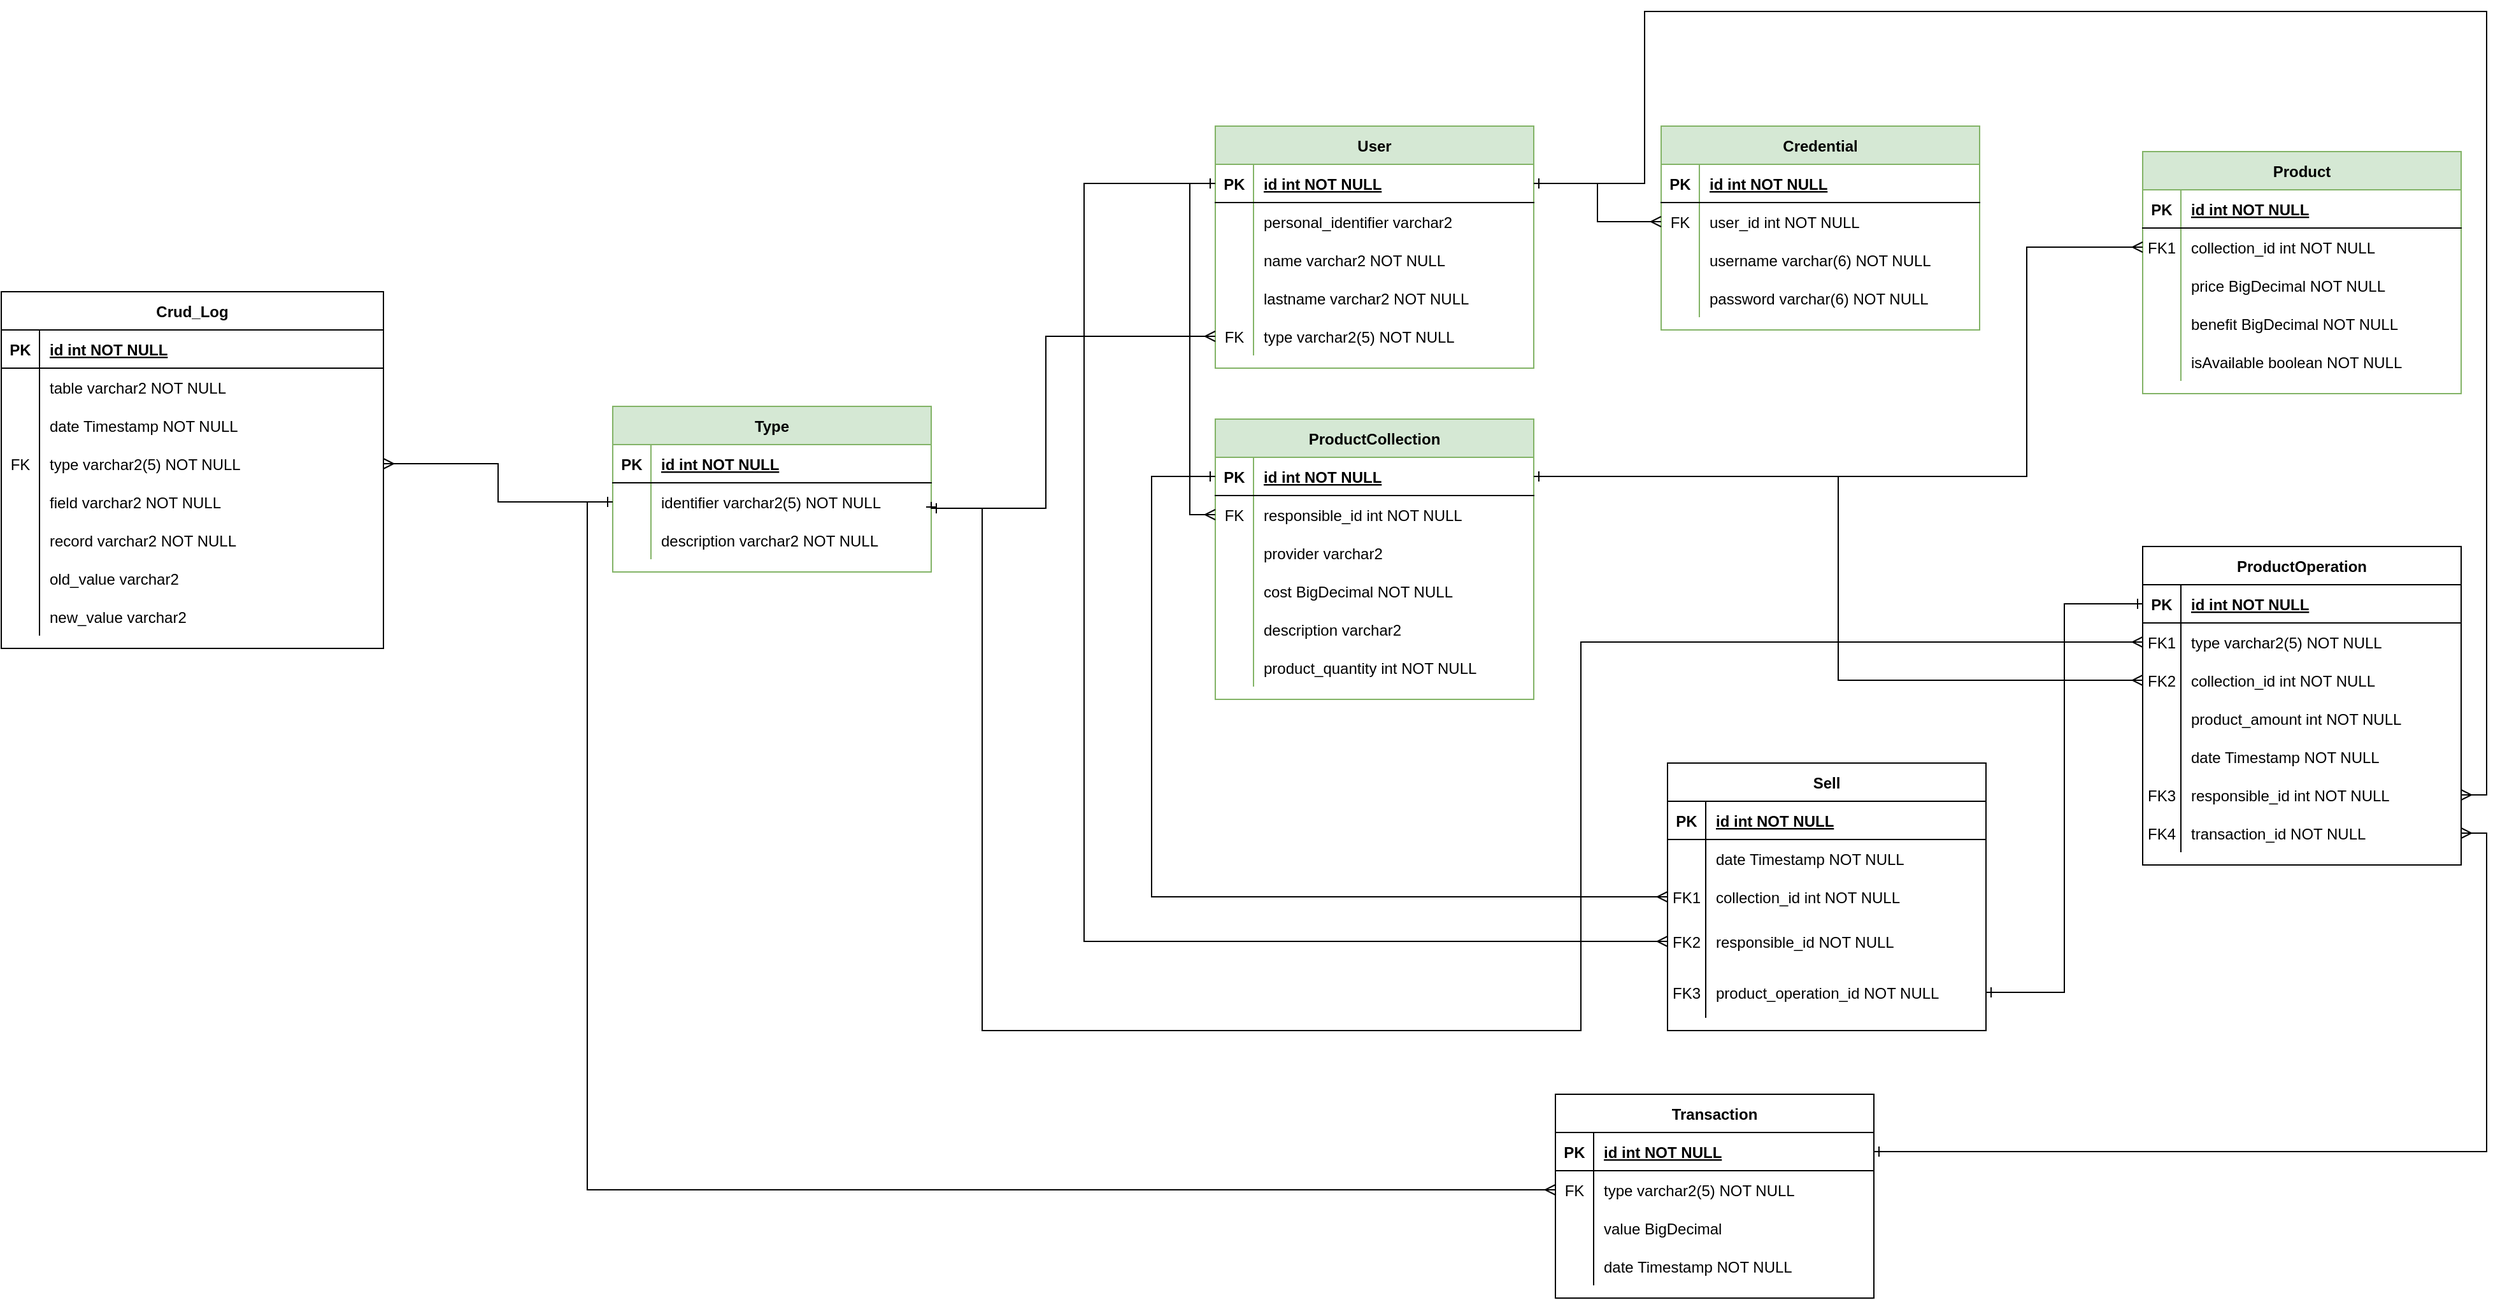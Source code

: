<mxfile version="21.1.2" type="device">
  <diagram id="R2lEEEUBdFMjLlhIrx00" name="Page-1">
    <mxGraphModel dx="3005" dy="2089" grid="1" gridSize="10" guides="1" tooltips="1" connect="1" arrows="1" fold="1" page="1" pageScale="1" pageWidth="850" pageHeight="1100" math="0" shadow="0" extFonts="Permanent Marker^https://fonts.googleapis.com/css?family=Permanent+Marker">
      <root>
        <mxCell id="0" />
        <mxCell id="1" parent="0" />
        <mxCell id="C-vyLk0tnHw3VtMMgP7b-2" value="Product" style="shape=table;startSize=30;container=1;collapsible=1;childLayout=tableLayout;fixedRows=1;rowLines=0;fontStyle=1;align=center;resizeLast=1;fillColor=#d5e8d4;strokeColor=#82b366;" parent="1" vertex="1">
          <mxGeometry x="51" y="90" width="250" height="190" as="geometry" />
        </mxCell>
        <mxCell id="C-vyLk0tnHw3VtMMgP7b-3" value="" style="shape=partialRectangle;collapsible=0;dropTarget=0;pointerEvents=0;fillColor=none;points=[[0,0.5],[1,0.5]];portConstraint=eastwest;top=0;left=0;right=0;bottom=1;" parent="C-vyLk0tnHw3VtMMgP7b-2" vertex="1">
          <mxGeometry y="30" width="250" height="30" as="geometry" />
        </mxCell>
        <mxCell id="C-vyLk0tnHw3VtMMgP7b-4" value="PK" style="shape=partialRectangle;overflow=hidden;connectable=0;fillColor=none;top=0;left=0;bottom=0;right=0;fontStyle=1;" parent="C-vyLk0tnHw3VtMMgP7b-3" vertex="1">
          <mxGeometry width="30" height="30" as="geometry">
            <mxRectangle width="30" height="30" as="alternateBounds" />
          </mxGeometry>
        </mxCell>
        <mxCell id="C-vyLk0tnHw3VtMMgP7b-5" value="id int NOT NULL " style="shape=partialRectangle;overflow=hidden;connectable=0;fillColor=none;top=0;left=0;bottom=0;right=0;align=left;spacingLeft=6;fontStyle=5;" parent="C-vyLk0tnHw3VtMMgP7b-3" vertex="1">
          <mxGeometry x="30" width="220" height="30" as="geometry">
            <mxRectangle width="220" height="30" as="alternateBounds" />
          </mxGeometry>
        </mxCell>
        <mxCell id="C-vyLk0tnHw3VtMMgP7b-9" value="" style="shape=partialRectangle;collapsible=0;dropTarget=0;pointerEvents=0;fillColor=none;points=[[0,0.5],[1,0.5]];portConstraint=eastwest;top=0;left=0;right=0;bottom=0;" parent="C-vyLk0tnHw3VtMMgP7b-2" vertex="1">
          <mxGeometry y="60" width="250" height="30" as="geometry" />
        </mxCell>
        <mxCell id="C-vyLk0tnHw3VtMMgP7b-10" value="FK1" style="shape=partialRectangle;overflow=hidden;connectable=0;fillColor=none;top=0;left=0;bottom=0;right=0;" parent="C-vyLk0tnHw3VtMMgP7b-9" vertex="1">
          <mxGeometry width="30" height="30" as="geometry">
            <mxRectangle width="30" height="30" as="alternateBounds" />
          </mxGeometry>
        </mxCell>
        <mxCell id="C-vyLk0tnHw3VtMMgP7b-11" value="collection_id int NOT NULL" style="shape=partialRectangle;overflow=hidden;connectable=0;fillColor=none;top=0;left=0;bottom=0;right=0;align=left;spacingLeft=6;" parent="C-vyLk0tnHw3VtMMgP7b-9" vertex="1">
          <mxGeometry x="30" width="220" height="30" as="geometry">
            <mxRectangle width="220" height="30" as="alternateBounds" />
          </mxGeometry>
        </mxCell>
        <mxCell id="koJfqMWgFQviuX4K55Ig-40" value="" style="shape=partialRectangle;collapsible=0;dropTarget=0;pointerEvents=0;fillColor=none;points=[[0,0.5],[1,0.5]];portConstraint=eastwest;top=0;left=0;right=0;bottom=0;" parent="C-vyLk0tnHw3VtMMgP7b-2" vertex="1">
          <mxGeometry y="90" width="250" height="30" as="geometry" />
        </mxCell>
        <mxCell id="koJfqMWgFQviuX4K55Ig-41" value="" style="shape=partialRectangle;overflow=hidden;connectable=0;fillColor=none;top=0;left=0;bottom=0;right=0;" parent="koJfqMWgFQviuX4K55Ig-40" vertex="1">
          <mxGeometry width="30" height="30" as="geometry">
            <mxRectangle width="30" height="30" as="alternateBounds" />
          </mxGeometry>
        </mxCell>
        <mxCell id="koJfqMWgFQviuX4K55Ig-42" value="price BigDecimal NOT NULL" style="shape=partialRectangle;overflow=hidden;connectable=0;fillColor=none;top=0;left=0;bottom=0;right=0;align=left;spacingLeft=6;" parent="koJfqMWgFQviuX4K55Ig-40" vertex="1">
          <mxGeometry x="30" width="220" height="30" as="geometry">
            <mxRectangle width="220" height="30" as="alternateBounds" />
          </mxGeometry>
        </mxCell>
        <mxCell id="koJfqMWgFQviuX4K55Ig-43" value="" style="shape=partialRectangle;collapsible=0;dropTarget=0;pointerEvents=0;fillColor=none;points=[[0,0.5],[1,0.5]];portConstraint=eastwest;top=0;left=0;right=0;bottom=0;" parent="C-vyLk0tnHw3VtMMgP7b-2" vertex="1">
          <mxGeometry y="120" width="250" height="30" as="geometry" />
        </mxCell>
        <mxCell id="koJfqMWgFQviuX4K55Ig-44" value="" style="shape=partialRectangle;overflow=hidden;connectable=0;fillColor=none;top=0;left=0;bottom=0;right=0;" parent="koJfqMWgFQviuX4K55Ig-43" vertex="1">
          <mxGeometry width="30" height="30" as="geometry">
            <mxRectangle width="30" height="30" as="alternateBounds" />
          </mxGeometry>
        </mxCell>
        <mxCell id="koJfqMWgFQviuX4K55Ig-45" value="benefit BigDecimal NOT NULL" style="shape=partialRectangle;overflow=hidden;connectable=0;fillColor=none;top=0;left=0;bottom=0;right=0;align=left;spacingLeft=6;" parent="koJfqMWgFQviuX4K55Ig-43" vertex="1">
          <mxGeometry x="30" width="220" height="30" as="geometry">
            <mxRectangle width="220" height="30" as="alternateBounds" />
          </mxGeometry>
        </mxCell>
        <mxCell id="koJfqMWgFQviuX4K55Ig-82" value="" style="shape=partialRectangle;collapsible=0;dropTarget=0;pointerEvents=0;fillColor=none;points=[[0,0.5],[1,0.5]];portConstraint=eastwest;top=0;left=0;right=0;bottom=0;" parent="C-vyLk0tnHw3VtMMgP7b-2" vertex="1">
          <mxGeometry y="150" width="250" height="30" as="geometry" />
        </mxCell>
        <mxCell id="koJfqMWgFQviuX4K55Ig-83" value="" style="shape=partialRectangle;overflow=hidden;connectable=0;fillColor=none;top=0;left=0;bottom=0;right=0;" parent="koJfqMWgFQviuX4K55Ig-82" vertex="1">
          <mxGeometry width="30" height="30" as="geometry">
            <mxRectangle width="30" height="30" as="alternateBounds" />
          </mxGeometry>
        </mxCell>
        <mxCell id="koJfqMWgFQviuX4K55Ig-84" value="isAvailable boolean NOT NULL" style="shape=partialRectangle;overflow=hidden;connectable=0;fillColor=none;top=0;left=0;bottom=0;right=0;align=left;spacingLeft=6;" parent="koJfqMWgFQviuX4K55Ig-82" vertex="1">
          <mxGeometry x="30" width="220" height="30" as="geometry">
            <mxRectangle width="220" height="30" as="alternateBounds" />
          </mxGeometry>
        </mxCell>
        <mxCell id="C-vyLk0tnHw3VtMMgP7b-13" value="Sell" style="shape=table;startSize=30;container=1;collapsible=1;childLayout=tableLayout;fixedRows=1;rowLines=0;fontStyle=1;align=center;resizeLast=1;" parent="1" vertex="1">
          <mxGeometry x="-322" y="570" width="250" height="210" as="geometry" />
        </mxCell>
        <mxCell id="C-vyLk0tnHw3VtMMgP7b-14" value="" style="shape=partialRectangle;collapsible=0;dropTarget=0;pointerEvents=0;fillColor=none;points=[[0,0.5],[1,0.5]];portConstraint=eastwest;top=0;left=0;right=0;bottom=1;" parent="C-vyLk0tnHw3VtMMgP7b-13" vertex="1">
          <mxGeometry y="30" width="250" height="30" as="geometry" />
        </mxCell>
        <mxCell id="C-vyLk0tnHw3VtMMgP7b-15" value="PK" style="shape=partialRectangle;overflow=hidden;connectable=0;fillColor=none;top=0;left=0;bottom=0;right=0;fontStyle=1;" parent="C-vyLk0tnHw3VtMMgP7b-14" vertex="1">
          <mxGeometry width="30" height="30" as="geometry">
            <mxRectangle width="30" height="30" as="alternateBounds" />
          </mxGeometry>
        </mxCell>
        <mxCell id="C-vyLk0tnHw3VtMMgP7b-16" value="id int NOT NULL" style="shape=partialRectangle;overflow=hidden;connectable=0;fillColor=none;top=0;left=0;bottom=0;right=0;align=left;spacingLeft=6;fontStyle=5;" parent="C-vyLk0tnHw3VtMMgP7b-14" vertex="1">
          <mxGeometry x="30" width="220" height="30" as="geometry">
            <mxRectangle width="220" height="30" as="alternateBounds" />
          </mxGeometry>
        </mxCell>
        <mxCell id="C-vyLk0tnHw3VtMMgP7b-17" value="" style="shape=partialRectangle;collapsible=0;dropTarget=0;pointerEvents=0;fillColor=none;points=[[0,0.5],[1,0.5]];portConstraint=eastwest;top=0;left=0;right=0;bottom=0;" parent="C-vyLk0tnHw3VtMMgP7b-13" vertex="1">
          <mxGeometry y="60" width="250" height="30" as="geometry" />
        </mxCell>
        <mxCell id="C-vyLk0tnHw3VtMMgP7b-18" value="" style="shape=partialRectangle;overflow=hidden;connectable=0;fillColor=none;top=0;left=0;bottom=0;right=0;" parent="C-vyLk0tnHw3VtMMgP7b-17" vertex="1">
          <mxGeometry width="30" height="30" as="geometry">
            <mxRectangle width="30" height="30" as="alternateBounds" />
          </mxGeometry>
        </mxCell>
        <mxCell id="C-vyLk0tnHw3VtMMgP7b-19" value="date Timestamp NOT NULL" style="shape=partialRectangle;overflow=hidden;connectable=0;fillColor=none;top=0;left=0;bottom=0;right=0;align=left;spacingLeft=6;" parent="C-vyLk0tnHw3VtMMgP7b-17" vertex="1">
          <mxGeometry x="30" width="220" height="30" as="geometry">
            <mxRectangle width="220" height="30" as="alternateBounds" />
          </mxGeometry>
        </mxCell>
        <mxCell id="C-vyLk0tnHw3VtMMgP7b-20" value="" style="shape=partialRectangle;collapsible=0;dropTarget=0;pointerEvents=0;fillColor=none;points=[[0,0.5],[1,0.5]];portConstraint=eastwest;top=0;left=0;right=0;bottom=0;" parent="C-vyLk0tnHw3VtMMgP7b-13" vertex="1">
          <mxGeometry y="90" width="250" height="30" as="geometry" />
        </mxCell>
        <mxCell id="C-vyLk0tnHw3VtMMgP7b-21" value="FK1" style="shape=partialRectangle;overflow=hidden;connectable=0;fillColor=none;top=0;left=0;bottom=0;right=0;" parent="C-vyLk0tnHw3VtMMgP7b-20" vertex="1">
          <mxGeometry width="30" height="30" as="geometry">
            <mxRectangle width="30" height="30" as="alternateBounds" />
          </mxGeometry>
        </mxCell>
        <mxCell id="C-vyLk0tnHw3VtMMgP7b-22" value="collection_id int NOT NULL" style="shape=partialRectangle;overflow=hidden;connectable=0;fillColor=none;top=0;left=0;bottom=0;right=0;align=left;spacingLeft=6;" parent="C-vyLk0tnHw3VtMMgP7b-20" vertex="1">
          <mxGeometry x="30" width="220" height="30" as="geometry">
            <mxRectangle width="220" height="30" as="alternateBounds" />
          </mxGeometry>
        </mxCell>
        <mxCell id="koJfqMWgFQviuX4K55Ig-76" value="" style="shape=partialRectangle;collapsible=0;dropTarget=0;pointerEvents=0;fillColor=none;points=[[0,0.5],[1,0.5]];portConstraint=eastwest;top=0;left=0;right=0;bottom=0;" parent="C-vyLk0tnHw3VtMMgP7b-13" vertex="1">
          <mxGeometry y="120" width="250" height="40" as="geometry" />
        </mxCell>
        <mxCell id="koJfqMWgFQviuX4K55Ig-77" value="FK2" style="shape=partialRectangle;overflow=hidden;connectable=0;fillColor=none;top=0;left=0;bottom=0;right=0;" parent="koJfqMWgFQviuX4K55Ig-76" vertex="1">
          <mxGeometry width="30" height="40" as="geometry">
            <mxRectangle width="30" height="40" as="alternateBounds" />
          </mxGeometry>
        </mxCell>
        <mxCell id="koJfqMWgFQviuX4K55Ig-78" value="responsible_id NOT NULL" style="shape=partialRectangle;overflow=hidden;connectable=0;fillColor=none;top=0;left=0;bottom=0;right=0;align=left;spacingLeft=6;" parent="koJfqMWgFQviuX4K55Ig-76" vertex="1">
          <mxGeometry x="30" width="220" height="40" as="geometry">
            <mxRectangle width="220" height="40" as="alternateBounds" />
          </mxGeometry>
        </mxCell>
        <mxCell id="PH1gzvT8XOmrhzvO3D_s-1" value="" style="shape=partialRectangle;collapsible=0;dropTarget=0;pointerEvents=0;fillColor=none;points=[[0,0.5],[1,0.5]];portConstraint=eastwest;top=0;left=0;right=0;bottom=0;" parent="C-vyLk0tnHw3VtMMgP7b-13" vertex="1">
          <mxGeometry y="160" width="250" height="40" as="geometry" />
        </mxCell>
        <mxCell id="PH1gzvT8XOmrhzvO3D_s-2" value="FK3" style="shape=partialRectangle;overflow=hidden;connectable=0;fillColor=none;top=0;left=0;bottom=0;right=0;" parent="PH1gzvT8XOmrhzvO3D_s-1" vertex="1">
          <mxGeometry width="30" height="40" as="geometry">
            <mxRectangle width="30" height="40" as="alternateBounds" />
          </mxGeometry>
        </mxCell>
        <mxCell id="PH1gzvT8XOmrhzvO3D_s-3" value="product_operation_id NOT NULL" style="shape=partialRectangle;overflow=hidden;connectable=0;fillColor=none;top=0;left=0;bottom=0;right=0;align=left;spacingLeft=6;" parent="PH1gzvT8XOmrhzvO3D_s-1" vertex="1">
          <mxGeometry x="30" width="220" height="40" as="geometry">
            <mxRectangle width="220" height="40" as="alternateBounds" />
          </mxGeometry>
        </mxCell>
        <mxCell id="C-vyLk0tnHw3VtMMgP7b-23" value="User" style="shape=table;startSize=30;container=1;collapsible=1;childLayout=tableLayout;fixedRows=1;rowLines=0;fontStyle=1;align=center;resizeLast=1;fillColor=#d5e8d4;strokeColor=#82b366;" parent="1" vertex="1">
          <mxGeometry x="-677" y="70" width="250" height="190" as="geometry" />
        </mxCell>
        <mxCell id="C-vyLk0tnHw3VtMMgP7b-24" value="" style="shape=partialRectangle;collapsible=0;dropTarget=0;pointerEvents=0;fillColor=none;points=[[0,0.5],[1,0.5]];portConstraint=eastwest;top=0;left=0;right=0;bottom=1;" parent="C-vyLk0tnHw3VtMMgP7b-23" vertex="1">
          <mxGeometry y="30" width="250" height="30" as="geometry" />
        </mxCell>
        <mxCell id="C-vyLk0tnHw3VtMMgP7b-25" value="PK" style="shape=partialRectangle;overflow=hidden;connectable=0;fillColor=none;top=0;left=0;bottom=0;right=0;fontStyle=1;" parent="C-vyLk0tnHw3VtMMgP7b-24" vertex="1">
          <mxGeometry width="30" height="30" as="geometry">
            <mxRectangle width="30" height="30" as="alternateBounds" />
          </mxGeometry>
        </mxCell>
        <mxCell id="C-vyLk0tnHw3VtMMgP7b-26" value="id int NOT NULL " style="shape=partialRectangle;overflow=hidden;connectable=0;fillColor=none;top=0;left=0;bottom=0;right=0;align=left;spacingLeft=6;fontStyle=5;" parent="C-vyLk0tnHw3VtMMgP7b-24" vertex="1">
          <mxGeometry x="30" width="220" height="30" as="geometry">
            <mxRectangle width="220" height="30" as="alternateBounds" />
          </mxGeometry>
        </mxCell>
        <mxCell id="C-vyLk0tnHw3VtMMgP7b-27" value="" style="shape=partialRectangle;collapsible=0;dropTarget=0;pointerEvents=0;fillColor=none;points=[[0,0.5],[1,0.5]];portConstraint=eastwest;top=0;left=0;right=0;bottom=0;" parent="C-vyLk0tnHw3VtMMgP7b-23" vertex="1">
          <mxGeometry y="60" width="250" height="30" as="geometry" />
        </mxCell>
        <mxCell id="C-vyLk0tnHw3VtMMgP7b-28" value="" style="shape=partialRectangle;overflow=hidden;connectable=0;fillColor=none;top=0;left=0;bottom=0;right=0;" parent="C-vyLk0tnHw3VtMMgP7b-27" vertex="1">
          <mxGeometry width="30" height="30" as="geometry">
            <mxRectangle width="30" height="30" as="alternateBounds" />
          </mxGeometry>
        </mxCell>
        <mxCell id="C-vyLk0tnHw3VtMMgP7b-29" value="personal_identifier varchar2" style="shape=partialRectangle;overflow=hidden;connectable=0;fillColor=none;top=0;left=0;bottom=0;right=0;align=left;spacingLeft=6;" parent="C-vyLk0tnHw3VtMMgP7b-27" vertex="1">
          <mxGeometry x="30" width="220" height="30" as="geometry">
            <mxRectangle width="220" height="30" as="alternateBounds" />
          </mxGeometry>
        </mxCell>
        <mxCell id="koJfqMWgFQviuX4K55Ig-14" value="" style="shape=partialRectangle;collapsible=0;dropTarget=0;pointerEvents=0;fillColor=none;points=[[0,0.5],[1,0.5]];portConstraint=eastwest;top=0;left=0;right=0;bottom=0;" parent="C-vyLk0tnHw3VtMMgP7b-23" vertex="1">
          <mxGeometry y="90" width="250" height="30" as="geometry" />
        </mxCell>
        <mxCell id="koJfqMWgFQviuX4K55Ig-15" value="" style="shape=partialRectangle;overflow=hidden;connectable=0;fillColor=none;top=0;left=0;bottom=0;right=0;" parent="koJfqMWgFQviuX4K55Ig-14" vertex="1">
          <mxGeometry width="30" height="30" as="geometry">
            <mxRectangle width="30" height="30" as="alternateBounds" />
          </mxGeometry>
        </mxCell>
        <mxCell id="koJfqMWgFQviuX4K55Ig-16" value="name varchar2 NOT NULL" style="shape=partialRectangle;overflow=hidden;connectable=0;fillColor=none;top=0;left=0;bottom=0;right=0;align=left;spacingLeft=6;" parent="koJfqMWgFQviuX4K55Ig-14" vertex="1">
          <mxGeometry x="30" width="220" height="30" as="geometry">
            <mxRectangle width="220" height="30" as="alternateBounds" />
          </mxGeometry>
        </mxCell>
        <mxCell id="koJfqMWgFQviuX4K55Ig-17" value="" style="shape=partialRectangle;collapsible=0;dropTarget=0;pointerEvents=0;fillColor=none;points=[[0,0.5],[1,0.5]];portConstraint=eastwest;top=0;left=0;right=0;bottom=0;" parent="C-vyLk0tnHw3VtMMgP7b-23" vertex="1">
          <mxGeometry y="120" width="250" height="30" as="geometry" />
        </mxCell>
        <mxCell id="koJfqMWgFQviuX4K55Ig-18" value="" style="shape=partialRectangle;overflow=hidden;connectable=0;fillColor=none;top=0;left=0;bottom=0;right=0;" parent="koJfqMWgFQviuX4K55Ig-17" vertex="1">
          <mxGeometry width="30" height="30" as="geometry">
            <mxRectangle width="30" height="30" as="alternateBounds" />
          </mxGeometry>
        </mxCell>
        <mxCell id="koJfqMWgFQviuX4K55Ig-19" value="lastname varchar2 NOT NULL" style="shape=partialRectangle;overflow=hidden;connectable=0;fillColor=none;top=0;left=0;bottom=0;right=0;align=left;spacingLeft=6;" parent="koJfqMWgFQviuX4K55Ig-17" vertex="1">
          <mxGeometry x="30" width="220" height="30" as="geometry">
            <mxRectangle width="220" height="30" as="alternateBounds" />
          </mxGeometry>
        </mxCell>
        <mxCell id="koJfqMWgFQviuX4K55Ig-105" value="" style="shape=partialRectangle;collapsible=0;dropTarget=0;pointerEvents=0;fillColor=none;points=[[0,0.5],[1,0.5]];portConstraint=eastwest;top=0;left=0;right=0;bottom=0;" parent="C-vyLk0tnHw3VtMMgP7b-23" vertex="1">
          <mxGeometry y="150" width="250" height="30" as="geometry" />
        </mxCell>
        <mxCell id="koJfqMWgFQviuX4K55Ig-106" value="FK" style="shape=partialRectangle;overflow=hidden;connectable=0;fillColor=none;top=0;left=0;bottom=0;right=0;" parent="koJfqMWgFQviuX4K55Ig-105" vertex="1">
          <mxGeometry width="30" height="30" as="geometry">
            <mxRectangle width="30" height="30" as="alternateBounds" />
          </mxGeometry>
        </mxCell>
        <mxCell id="koJfqMWgFQviuX4K55Ig-107" value="type varchar2(5) NOT NULL" style="shape=partialRectangle;overflow=hidden;connectable=0;fillColor=none;top=0;left=0;bottom=0;right=0;align=left;spacingLeft=6;" parent="koJfqMWgFQviuX4K55Ig-105" vertex="1">
          <mxGeometry x="30" width="220" height="30" as="geometry">
            <mxRectangle width="220" height="30" as="alternateBounds" />
          </mxGeometry>
        </mxCell>
        <mxCell id="koJfqMWgFQviuX4K55Ig-2" value="Transaction" style="shape=table;startSize=30;container=1;collapsible=1;childLayout=tableLayout;fixedRows=1;rowLines=0;fontStyle=1;align=center;resizeLast=1;" parent="1" vertex="1">
          <mxGeometry x="-410" y="830" width="250" height="160" as="geometry" />
        </mxCell>
        <mxCell id="koJfqMWgFQviuX4K55Ig-3" value="" style="shape=partialRectangle;collapsible=0;dropTarget=0;pointerEvents=0;fillColor=none;points=[[0,0.5],[1,0.5]];portConstraint=eastwest;top=0;left=0;right=0;bottom=1;" parent="koJfqMWgFQviuX4K55Ig-2" vertex="1">
          <mxGeometry y="30" width="250" height="30" as="geometry" />
        </mxCell>
        <mxCell id="koJfqMWgFQviuX4K55Ig-4" value="PK" style="shape=partialRectangle;overflow=hidden;connectable=0;fillColor=none;top=0;left=0;bottom=0;right=0;fontStyle=1;" parent="koJfqMWgFQviuX4K55Ig-3" vertex="1">
          <mxGeometry width="30" height="30" as="geometry">
            <mxRectangle width="30" height="30" as="alternateBounds" />
          </mxGeometry>
        </mxCell>
        <mxCell id="koJfqMWgFQviuX4K55Ig-5" value="id int NOT NULL" style="shape=partialRectangle;overflow=hidden;connectable=0;fillColor=none;top=0;left=0;bottom=0;right=0;align=left;spacingLeft=6;fontStyle=5;" parent="koJfqMWgFQviuX4K55Ig-3" vertex="1">
          <mxGeometry x="30" width="220" height="30" as="geometry">
            <mxRectangle width="220" height="30" as="alternateBounds" />
          </mxGeometry>
        </mxCell>
        <mxCell id="koJfqMWgFQviuX4K55Ig-6" value="" style="shape=partialRectangle;collapsible=0;dropTarget=0;pointerEvents=0;fillColor=none;points=[[0,0.5],[1,0.5]];portConstraint=eastwest;top=0;left=0;right=0;bottom=0;" parent="koJfqMWgFQviuX4K55Ig-2" vertex="1">
          <mxGeometry y="60" width="250" height="30" as="geometry" />
        </mxCell>
        <mxCell id="koJfqMWgFQviuX4K55Ig-7" value="FK" style="shape=partialRectangle;overflow=hidden;connectable=0;fillColor=none;top=0;left=0;bottom=0;right=0;" parent="koJfqMWgFQviuX4K55Ig-6" vertex="1">
          <mxGeometry width="30" height="30" as="geometry">
            <mxRectangle width="30" height="30" as="alternateBounds" />
          </mxGeometry>
        </mxCell>
        <mxCell id="koJfqMWgFQviuX4K55Ig-8" value="type varchar2(5) NOT NULL" style="shape=partialRectangle;overflow=hidden;connectable=0;fillColor=none;top=0;left=0;bottom=0;right=0;align=left;spacingLeft=6;" parent="koJfqMWgFQviuX4K55Ig-6" vertex="1">
          <mxGeometry x="30" width="220" height="30" as="geometry">
            <mxRectangle width="220" height="30" as="alternateBounds" />
          </mxGeometry>
        </mxCell>
        <mxCell id="koJfqMWgFQviuX4K55Ig-9" value="" style="shape=partialRectangle;collapsible=0;dropTarget=0;pointerEvents=0;fillColor=none;points=[[0,0.5],[1,0.5]];portConstraint=eastwest;top=0;left=0;right=0;bottom=0;" parent="koJfqMWgFQviuX4K55Ig-2" vertex="1">
          <mxGeometry y="90" width="250" height="30" as="geometry" />
        </mxCell>
        <mxCell id="koJfqMWgFQviuX4K55Ig-10" value="" style="shape=partialRectangle;overflow=hidden;connectable=0;fillColor=none;top=0;left=0;bottom=0;right=0;" parent="koJfqMWgFQviuX4K55Ig-9" vertex="1">
          <mxGeometry width="30" height="30" as="geometry">
            <mxRectangle width="30" height="30" as="alternateBounds" />
          </mxGeometry>
        </mxCell>
        <mxCell id="koJfqMWgFQviuX4K55Ig-11" value="value BigDecimal" style="shape=partialRectangle;overflow=hidden;connectable=0;fillColor=none;top=0;left=0;bottom=0;right=0;align=left;spacingLeft=6;" parent="koJfqMWgFQviuX4K55Ig-9" vertex="1">
          <mxGeometry x="30" width="220" height="30" as="geometry">
            <mxRectangle width="220" height="30" as="alternateBounds" />
          </mxGeometry>
        </mxCell>
        <mxCell id="hhtBSOTnBB8PruSQjChs-4" value="" style="shape=partialRectangle;collapsible=0;dropTarget=0;pointerEvents=0;fillColor=none;points=[[0,0.5],[1,0.5]];portConstraint=eastwest;top=0;left=0;right=0;bottom=0;" parent="koJfqMWgFQviuX4K55Ig-2" vertex="1">
          <mxGeometry y="120" width="250" height="30" as="geometry" />
        </mxCell>
        <mxCell id="hhtBSOTnBB8PruSQjChs-5" value="" style="shape=partialRectangle;overflow=hidden;connectable=0;fillColor=none;top=0;left=0;bottom=0;right=0;" parent="hhtBSOTnBB8PruSQjChs-4" vertex="1">
          <mxGeometry width="30" height="30" as="geometry">
            <mxRectangle width="30" height="30" as="alternateBounds" />
          </mxGeometry>
        </mxCell>
        <mxCell id="hhtBSOTnBB8PruSQjChs-6" value="date Timestamp NOT NULL" style="shape=partialRectangle;overflow=hidden;connectable=0;fillColor=none;top=0;left=0;bottom=0;right=0;align=left;spacingLeft=6;" parent="hhtBSOTnBB8PruSQjChs-4" vertex="1">
          <mxGeometry x="30" width="220" height="30" as="geometry">
            <mxRectangle width="220" height="30" as="alternateBounds" />
          </mxGeometry>
        </mxCell>
        <mxCell id="koJfqMWgFQviuX4K55Ig-23" value="Credential" style="shape=table;startSize=30;container=1;collapsible=1;childLayout=tableLayout;fixedRows=1;rowLines=0;fontStyle=1;align=center;resizeLast=1;fillColor=#d5e8d4;strokeColor=#82b366;" parent="1" vertex="1">
          <mxGeometry x="-327" y="70" width="250" height="160" as="geometry" />
        </mxCell>
        <mxCell id="koJfqMWgFQviuX4K55Ig-24" value="" style="shape=partialRectangle;collapsible=0;dropTarget=0;pointerEvents=0;fillColor=none;points=[[0,0.5],[1,0.5]];portConstraint=eastwest;top=0;left=0;right=0;bottom=1;" parent="koJfqMWgFQviuX4K55Ig-23" vertex="1">
          <mxGeometry y="30" width="250" height="30" as="geometry" />
        </mxCell>
        <mxCell id="koJfqMWgFQviuX4K55Ig-25" value="PK" style="shape=partialRectangle;overflow=hidden;connectable=0;fillColor=none;top=0;left=0;bottom=0;right=0;fontStyle=1;" parent="koJfqMWgFQviuX4K55Ig-24" vertex="1">
          <mxGeometry width="30" height="30" as="geometry">
            <mxRectangle width="30" height="30" as="alternateBounds" />
          </mxGeometry>
        </mxCell>
        <mxCell id="koJfqMWgFQviuX4K55Ig-26" value="id int NOT NULL " style="shape=partialRectangle;overflow=hidden;connectable=0;fillColor=none;top=0;left=0;bottom=0;right=0;align=left;spacingLeft=6;fontStyle=5;" parent="koJfqMWgFQviuX4K55Ig-24" vertex="1">
          <mxGeometry x="30" width="220" height="30" as="geometry">
            <mxRectangle width="220" height="30" as="alternateBounds" />
          </mxGeometry>
        </mxCell>
        <mxCell id="koJfqMWgFQviuX4K55Ig-27" value="" style="shape=partialRectangle;collapsible=0;dropTarget=0;pointerEvents=0;fillColor=none;points=[[0,0.5],[1,0.5]];portConstraint=eastwest;top=0;left=0;right=0;bottom=0;" parent="koJfqMWgFQviuX4K55Ig-23" vertex="1">
          <mxGeometry y="60" width="250" height="30" as="geometry" />
        </mxCell>
        <mxCell id="koJfqMWgFQviuX4K55Ig-28" value="FK" style="shape=partialRectangle;overflow=hidden;connectable=0;fillColor=none;top=0;left=0;bottom=0;right=0;" parent="koJfqMWgFQviuX4K55Ig-27" vertex="1">
          <mxGeometry width="30" height="30" as="geometry">
            <mxRectangle width="30" height="30" as="alternateBounds" />
          </mxGeometry>
        </mxCell>
        <mxCell id="koJfqMWgFQviuX4K55Ig-29" value="user_id int NOT NULL" style="shape=partialRectangle;overflow=hidden;connectable=0;fillColor=none;top=0;left=0;bottom=0;right=0;align=left;spacingLeft=6;" parent="koJfqMWgFQviuX4K55Ig-27" vertex="1">
          <mxGeometry x="30" width="220" height="30" as="geometry">
            <mxRectangle width="220" height="30" as="alternateBounds" />
          </mxGeometry>
        </mxCell>
        <mxCell id="koJfqMWgFQviuX4K55Ig-30" value="" style="shape=partialRectangle;collapsible=0;dropTarget=0;pointerEvents=0;fillColor=none;points=[[0,0.5],[1,0.5]];portConstraint=eastwest;top=0;left=0;right=0;bottom=0;" parent="koJfqMWgFQviuX4K55Ig-23" vertex="1">
          <mxGeometry y="90" width="250" height="30" as="geometry" />
        </mxCell>
        <mxCell id="koJfqMWgFQviuX4K55Ig-31" value="" style="shape=partialRectangle;overflow=hidden;connectable=0;fillColor=none;top=0;left=0;bottom=0;right=0;" parent="koJfqMWgFQviuX4K55Ig-30" vertex="1">
          <mxGeometry width="30" height="30" as="geometry">
            <mxRectangle width="30" height="30" as="alternateBounds" />
          </mxGeometry>
        </mxCell>
        <mxCell id="koJfqMWgFQviuX4K55Ig-32" value="username varchar(6) NOT NULL" style="shape=partialRectangle;overflow=hidden;connectable=0;fillColor=none;top=0;left=0;bottom=0;right=0;align=left;spacingLeft=6;" parent="koJfqMWgFQviuX4K55Ig-30" vertex="1">
          <mxGeometry x="30" width="220" height="30" as="geometry">
            <mxRectangle width="220" height="30" as="alternateBounds" />
          </mxGeometry>
        </mxCell>
        <mxCell id="koJfqMWgFQviuX4K55Ig-33" value="" style="shape=partialRectangle;collapsible=0;dropTarget=0;pointerEvents=0;fillColor=none;points=[[0,0.5],[1,0.5]];portConstraint=eastwest;top=0;left=0;right=0;bottom=0;" parent="koJfqMWgFQviuX4K55Ig-23" vertex="1">
          <mxGeometry y="120" width="250" height="30" as="geometry" />
        </mxCell>
        <mxCell id="koJfqMWgFQviuX4K55Ig-34" value="" style="shape=partialRectangle;overflow=hidden;connectable=0;fillColor=none;top=0;left=0;bottom=0;right=0;" parent="koJfqMWgFQviuX4K55Ig-33" vertex="1">
          <mxGeometry width="30" height="30" as="geometry">
            <mxRectangle width="30" height="30" as="alternateBounds" />
          </mxGeometry>
        </mxCell>
        <mxCell id="koJfqMWgFQviuX4K55Ig-35" value="password varchar(6) NOT NULL" style="shape=partialRectangle;overflow=hidden;connectable=0;fillColor=none;top=0;left=0;bottom=0;right=0;align=left;spacingLeft=6;" parent="koJfqMWgFQviuX4K55Ig-33" vertex="1">
          <mxGeometry x="30" width="220" height="30" as="geometry">
            <mxRectangle width="220" height="30" as="alternateBounds" />
          </mxGeometry>
        </mxCell>
        <mxCell id="koJfqMWgFQviuX4K55Ig-36" value="" style="edgeStyle=orthogonalEdgeStyle;rounded=0;orthogonalLoop=1;jettySize=auto;html=1;exitX=1;exitY=0.5;exitDx=0;exitDy=0;endArrow=ERmany;endFill=0;targetPerimeterSpacing=0;sourcePerimeterSpacing=0;startArrow=ERone;startFill=0;entryX=0;entryY=0.5;entryDx=0;entryDy=0;" parent="1" source="C-vyLk0tnHw3VtMMgP7b-24" target="koJfqMWgFQviuX4K55Ig-27" edge="1">
          <mxGeometry relative="1" as="geometry" />
        </mxCell>
        <mxCell id="koJfqMWgFQviuX4K55Ig-47" value="ProductCollection" style="shape=table;startSize=30;container=1;collapsible=1;childLayout=tableLayout;fixedRows=1;rowLines=0;fontStyle=1;align=center;resizeLast=1;fillColor=#d5e8d4;strokeColor=#82b366;" parent="1" vertex="1">
          <mxGeometry x="-677" y="300" width="250" height="220" as="geometry" />
        </mxCell>
        <mxCell id="koJfqMWgFQviuX4K55Ig-48" value="" style="shape=partialRectangle;collapsible=0;dropTarget=0;pointerEvents=0;fillColor=none;points=[[0,0.5],[1,0.5]];portConstraint=eastwest;top=0;left=0;right=0;bottom=1;" parent="koJfqMWgFQviuX4K55Ig-47" vertex="1">
          <mxGeometry y="30" width="250" height="30" as="geometry" />
        </mxCell>
        <mxCell id="koJfqMWgFQviuX4K55Ig-49" value="PK" style="shape=partialRectangle;overflow=hidden;connectable=0;fillColor=none;top=0;left=0;bottom=0;right=0;fontStyle=1;" parent="koJfqMWgFQviuX4K55Ig-48" vertex="1">
          <mxGeometry width="30" height="30" as="geometry">
            <mxRectangle width="30" height="30" as="alternateBounds" />
          </mxGeometry>
        </mxCell>
        <mxCell id="koJfqMWgFQviuX4K55Ig-50" value="id int NOT NULL " style="shape=partialRectangle;overflow=hidden;connectable=0;fillColor=none;top=0;left=0;bottom=0;right=0;align=left;spacingLeft=6;fontStyle=5;" parent="koJfqMWgFQviuX4K55Ig-48" vertex="1">
          <mxGeometry x="30" width="220" height="30" as="geometry">
            <mxRectangle width="220" height="30" as="alternateBounds" />
          </mxGeometry>
        </mxCell>
        <mxCell id="koJfqMWgFQviuX4K55Ig-51" value="" style="shape=partialRectangle;collapsible=0;dropTarget=0;pointerEvents=0;fillColor=none;points=[[0,0.5],[1,0.5]];portConstraint=eastwest;top=0;left=0;right=0;bottom=0;" parent="koJfqMWgFQviuX4K55Ig-47" vertex="1">
          <mxGeometry y="60" width="250" height="30" as="geometry" />
        </mxCell>
        <mxCell id="koJfqMWgFQviuX4K55Ig-52" value="FK" style="shape=partialRectangle;overflow=hidden;connectable=0;fillColor=none;top=0;left=0;bottom=0;right=0;" parent="koJfqMWgFQviuX4K55Ig-51" vertex="1">
          <mxGeometry width="30" height="30" as="geometry">
            <mxRectangle width="30" height="30" as="alternateBounds" />
          </mxGeometry>
        </mxCell>
        <mxCell id="koJfqMWgFQviuX4K55Ig-53" value="responsible_id int NOT NULL" style="shape=partialRectangle;overflow=hidden;connectable=0;fillColor=none;top=0;left=0;bottom=0;right=0;align=left;spacingLeft=6;" parent="koJfqMWgFQviuX4K55Ig-51" vertex="1">
          <mxGeometry x="30" width="220" height="30" as="geometry">
            <mxRectangle width="220" height="30" as="alternateBounds" />
          </mxGeometry>
        </mxCell>
        <mxCell id="koJfqMWgFQviuX4K55Ig-54" value="" style="shape=partialRectangle;collapsible=0;dropTarget=0;pointerEvents=0;fillColor=none;points=[[0,0.5],[1,0.5]];portConstraint=eastwest;top=0;left=0;right=0;bottom=0;" parent="koJfqMWgFQviuX4K55Ig-47" vertex="1">
          <mxGeometry y="90" width="250" height="30" as="geometry" />
        </mxCell>
        <mxCell id="koJfqMWgFQviuX4K55Ig-55" value="" style="shape=partialRectangle;overflow=hidden;connectable=0;fillColor=none;top=0;left=0;bottom=0;right=0;" parent="koJfqMWgFQviuX4K55Ig-54" vertex="1">
          <mxGeometry width="30" height="30" as="geometry">
            <mxRectangle width="30" height="30" as="alternateBounds" />
          </mxGeometry>
        </mxCell>
        <mxCell id="koJfqMWgFQviuX4K55Ig-56" value="provider varchar2 " style="shape=partialRectangle;overflow=hidden;connectable=0;fillColor=none;top=0;left=0;bottom=0;right=0;align=left;spacingLeft=6;" parent="koJfqMWgFQviuX4K55Ig-54" vertex="1">
          <mxGeometry x="30" width="220" height="30" as="geometry">
            <mxRectangle width="220" height="30" as="alternateBounds" />
          </mxGeometry>
        </mxCell>
        <mxCell id="koJfqMWgFQviuX4K55Ig-57" value="" style="shape=partialRectangle;collapsible=0;dropTarget=0;pointerEvents=0;fillColor=none;points=[[0,0.5],[1,0.5]];portConstraint=eastwest;top=0;left=0;right=0;bottom=0;" parent="koJfqMWgFQviuX4K55Ig-47" vertex="1">
          <mxGeometry y="120" width="250" height="30" as="geometry" />
        </mxCell>
        <mxCell id="koJfqMWgFQviuX4K55Ig-58" value="" style="shape=partialRectangle;overflow=hidden;connectable=0;fillColor=none;top=0;left=0;bottom=0;right=0;" parent="koJfqMWgFQviuX4K55Ig-57" vertex="1">
          <mxGeometry width="30" height="30" as="geometry">
            <mxRectangle width="30" height="30" as="alternateBounds" />
          </mxGeometry>
        </mxCell>
        <mxCell id="koJfqMWgFQviuX4K55Ig-59" value="cost BigDecimal NOT NULL" style="shape=partialRectangle;overflow=hidden;connectable=0;fillColor=none;top=0;left=0;bottom=0;right=0;align=left;spacingLeft=6;" parent="koJfqMWgFQviuX4K55Ig-57" vertex="1">
          <mxGeometry x="30" width="220" height="30" as="geometry">
            <mxRectangle width="220" height="30" as="alternateBounds" />
          </mxGeometry>
        </mxCell>
        <mxCell id="koJfqMWgFQviuX4K55Ig-60" value="" style="shape=partialRectangle;collapsible=0;dropTarget=0;pointerEvents=0;fillColor=none;points=[[0,0.5],[1,0.5]];portConstraint=eastwest;top=0;left=0;right=0;bottom=0;" parent="koJfqMWgFQviuX4K55Ig-47" vertex="1">
          <mxGeometry y="150" width="250" height="30" as="geometry" />
        </mxCell>
        <mxCell id="koJfqMWgFQviuX4K55Ig-61" value="" style="shape=partialRectangle;overflow=hidden;connectable=0;fillColor=none;top=0;left=0;bottom=0;right=0;" parent="koJfqMWgFQviuX4K55Ig-60" vertex="1">
          <mxGeometry width="30" height="30" as="geometry">
            <mxRectangle width="30" height="30" as="alternateBounds" />
          </mxGeometry>
        </mxCell>
        <mxCell id="koJfqMWgFQviuX4K55Ig-62" value="description varchar2 " style="shape=partialRectangle;overflow=hidden;connectable=0;fillColor=none;top=0;left=0;bottom=0;right=0;align=left;spacingLeft=6;" parent="koJfqMWgFQviuX4K55Ig-60" vertex="1">
          <mxGeometry x="30" width="220" height="30" as="geometry">
            <mxRectangle width="220" height="30" as="alternateBounds" />
          </mxGeometry>
        </mxCell>
        <mxCell id="koJfqMWgFQviuX4K55Ig-68" value="" style="shape=partialRectangle;collapsible=0;dropTarget=0;pointerEvents=0;fillColor=none;points=[[0,0.5],[1,0.5]];portConstraint=eastwest;top=0;left=0;right=0;bottom=0;" parent="koJfqMWgFQviuX4K55Ig-47" vertex="1">
          <mxGeometry y="180" width="250" height="30" as="geometry" />
        </mxCell>
        <mxCell id="koJfqMWgFQviuX4K55Ig-69" value="" style="shape=partialRectangle;overflow=hidden;connectable=0;fillColor=none;top=0;left=0;bottom=0;right=0;" parent="koJfqMWgFQviuX4K55Ig-68" vertex="1">
          <mxGeometry width="30" height="30" as="geometry">
            <mxRectangle width="30" height="30" as="alternateBounds" />
          </mxGeometry>
        </mxCell>
        <mxCell id="koJfqMWgFQviuX4K55Ig-70" value="product_quantity int NOT NULL" style="shape=partialRectangle;overflow=hidden;connectable=0;fillColor=none;top=0;left=0;bottom=0;right=0;align=left;spacingLeft=6;" parent="koJfqMWgFQviuX4K55Ig-68" vertex="1">
          <mxGeometry x="30" width="220" height="30" as="geometry">
            <mxRectangle width="220" height="30" as="alternateBounds" />
          </mxGeometry>
        </mxCell>
        <mxCell id="koJfqMWgFQviuX4K55Ig-74" style="edgeStyle=orthogonalEdgeStyle;rounded=0;orthogonalLoop=1;jettySize=auto;html=1;exitX=0;exitY=0.5;exitDx=0;exitDy=0;entryX=0;entryY=0.5;entryDx=0;entryDy=0;startArrow=ERmany;startFill=0;endArrow=ERone;endFill=0;sourcePerimeterSpacing=0;targetPerimeterSpacing=0;" parent="1" source="koJfqMWgFQviuX4K55Ig-51" target="C-vyLk0tnHw3VtMMgP7b-24" edge="1">
          <mxGeometry relative="1" as="geometry" />
        </mxCell>
        <mxCell id="koJfqMWgFQviuX4K55Ig-75" style="edgeStyle=orthogonalEdgeStyle;rounded=0;orthogonalLoop=1;jettySize=auto;html=1;exitX=0;exitY=0.5;exitDx=0;exitDy=0;entryX=1;entryY=0.5;entryDx=0;entryDy=0;startArrow=ERmany;startFill=0;endArrow=ERone;endFill=0;sourcePerimeterSpacing=0;targetPerimeterSpacing=0;" parent="1" source="C-vyLk0tnHw3VtMMgP7b-9" target="koJfqMWgFQviuX4K55Ig-48" edge="1">
          <mxGeometry relative="1" as="geometry">
            <Array as="points">
              <mxPoint x="-40" y="165" />
              <mxPoint x="-40" y="345" />
            </Array>
          </mxGeometry>
        </mxCell>
        <mxCell id="koJfqMWgFQviuX4K55Ig-86" style="edgeStyle=orthogonalEdgeStyle;rounded=0;orthogonalLoop=1;jettySize=auto;html=1;exitX=0;exitY=0.5;exitDx=0;exitDy=0;entryX=0;entryY=0.5;entryDx=0;entryDy=0;startArrow=ERmany;startFill=0;endArrow=ERone;endFill=0;sourcePerimeterSpacing=0;targetPerimeterSpacing=0;" parent="1" source="C-vyLk0tnHw3VtMMgP7b-20" target="koJfqMWgFQviuX4K55Ig-48" edge="1">
          <mxGeometry relative="1" as="geometry">
            <Array as="points">
              <mxPoint x="-727" y="675" />
              <mxPoint x="-727" y="345" />
            </Array>
          </mxGeometry>
        </mxCell>
        <mxCell id="koJfqMWgFQviuX4K55Ig-90" style="edgeStyle=orthogonalEdgeStyle;rounded=0;orthogonalLoop=1;jettySize=auto;html=1;exitX=0;exitY=0.5;exitDx=0;exitDy=0;entryX=0;entryY=0.5;entryDx=0;entryDy=0;startArrow=ERmany;startFill=0;endArrow=ERone;endFill=0;sourcePerimeterSpacing=0;targetPerimeterSpacing=0;" parent="1" source="koJfqMWgFQviuX4K55Ig-76" target="C-vyLk0tnHw3VtMMgP7b-24" edge="1">
          <mxGeometry relative="1" as="geometry">
            <Array as="points">
              <mxPoint x="-780" y="710" />
              <mxPoint x="-780" y="115" />
            </Array>
          </mxGeometry>
        </mxCell>
        <mxCell id="koJfqMWgFQviuX4K55Ig-94" value="Type" style="shape=table;startSize=30;container=1;collapsible=1;childLayout=tableLayout;fixedRows=1;rowLines=0;fontStyle=1;align=center;resizeLast=1;fillColor=#d5e8d4;strokeColor=#82b366;" parent="1" vertex="1">
          <mxGeometry x="-1150" y="290" width="250" height="130" as="geometry" />
        </mxCell>
        <mxCell id="koJfqMWgFQviuX4K55Ig-95" value="" style="shape=partialRectangle;collapsible=0;dropTarget=0;pointerEvents=0;fillColor=none;points=[[0,0.5],[1,0.5]];portConstraint=eastwest;top=0;left=0;right=0;bottom=1;" parent="koJfqMWgFQviuX4K55Ig-94" vertex="1">
          <mxGeometry y="30" width="250" height="30" as="geometry" />
        </mxCell>
        <mxCell id="koJfqMWgFQviuX4K55Ig-96" value="PK" style="shape=partialRectangle;overflow=hidden;connectable=0;fillColor=none;top=0;left=0;bottom=0;right=0;fontStyle=1;" parent="koJfqMWgFQviuX4K55Ig-95" vertex="1">
          <mxGeometry width="30" height="30" as="geometry">
            <mxRectangle width="30" height="30" as="alternateBounds" />
          </mxGeometry>
        </mxCell>
        <mxCell id="koJfqMWgFQviuX4K55Ig-97" value="id int NOT NULL" style="shape=partialRectangle;overflow=hidden;connectable=0;fillColor=none;top=0;left=0;bottom=0;right=0;align=left;spacingLeft=6;fontStyle=5;" parent="koJfqMWgFQviuX4K55Ig-95" vertex="1">
          <mxGeometry x="30" width="220" height="30" as="geometry">
            <mxRectangle width="220" height="30" as="alternateBounds" />
          </mxGeometry>
        </mxCell>
        <mxCell id="koJfqMWgFQviuX4K55Ig-98" value="" style="shape=partialRectangle;collapsible=0;dropTarget=0;pointerEvents=0;fillColor=none;points=[[0,0.5],[1,0.5]];portConstraint=eastwest;top=0;left=0;right=0;bottom=0;" parent="koJfqMWgFQviuX4K55Ig-94" vertex="1">
          <mxGeometry y="60" width="250" height="30" as="geometry" />
        </mxCell>
        <mxCell id="koJfqMWgFQviuX4K55Ig-99" value="" style="shape=partialRectangle;overflow=hidden;connectable=0;fillColor=none;top=0;left=0;bottom=0;right=0;" parent="koJfqMWgFQviuX4K55Ig-98" vertex="1">
          <mxGeometry width="30" height="30" as="geometry">
            <mxRectangle width="30" height="30" as="alternateBounds" />
          </mxGeometry>
        </mxCell>
        <mxCell id="koJfqMWgFQviuX4K55Ig-100" value="identifier varchar2(5) NOT NULL" style="shape=partialRectangle;overflow=hidden;connectable=0;fillColor=none;top=0;left=0;bottom=0;right=0;align=left;spacingLeft=6;" parent="koJfqMWgFQviuX4K55Ig-98" vertex="1">
          <mxGeometry x="30" width="220" height="30" as="geometry">
            <mxRectangle width="220" height="30" as="alternateBounds" />
          </mxGeometry>
        </mxCell>
        <mxCell id="hhtBSOTnBB8PruSQjChs-1" value="" style="shape=partialRectangle;collapsible=0;dropTarget=0;pointerEvents=0;fillColor=none;points=[[0,0.5],[1,0.5]];portConstraint=eastwest;top=0;left=0;right=0;bottom=0;" parent="koJfqMWgFQviuX4K55Ig-94" vertex="1">
          <mxGeometry y="90" width="250" height="30" as="geometry" />
        </mxCell>
        <mxCell id="hhtBSOTnBB8PruSQjChs-2" value="" style="shape=partialRectangle;overflow=hidden;connectable=0;fillColor=none;top=0;left=0;bottom=0;right=0;" parent="hhtBSOTnBB8PruSQjChs-1" vertex="1">
          <mxGeometry width="30" height="30" as="geometry">
            <mxRectangle width="30" height="30" as="alternateBounds" />
          </mxGeometry>
        </mxCell>
        <mxCell id="hhtBSOTnBB8PruSQjChs-3" value="description varchar2 NOT NULL" style="shape=partialRectangle;overflow=hidden;connectable=0;fillColor=none;top=0;left=0;bottom=0;right=0;align=left;spacingLeft=6;" parent="hhtBSOTnBB8PruSQjChs-1" vertex="1">
          <mxGeometry x="30" width="220" height="30" as="geometry">
            <mxRectangle width="220" height="30" as="alternateBounds" />
          </mxGeometry>
        </mxCell>
        <mxCell id="koJfqMWgFQviuX4K55Ig-108" style="edgeStyle=orthogonalEdgeStyle;rounded=0;orthogonalLoop=1;jettySize=auto;html=1;exitX=0;exitY=0.5;exitDx=0;exitDy=0;entryX=1;entryY=0.5;entryDx=0;entryDy=0;startArrow=ERmany;startFill=0;endArrow=ERone;endFill=0;sourcePerimeterSpacing=0;targetPerimeterSpacing=0;" parent="1" source="koJfqMWgFQviuX4K55Ig-105" target="koJfqMWgFQviuX4K55Ig-98" edge="1">
          <mxGeometry relative="1" as="geometry">
            <Array as="points">
              <mxPoint x="-810" y="235" />
              <mxPoint x="-810" y="370" />
              <mxPoint x="-900" y="370" />
            </Array>
          </mxGeometry>
        </mxCell>
        <mxCell id="koJfqMWgFQviuX4K55Ig-109" style="edgeStyle=orthogonalEdgeStyle;rounded=0;orthogonalLoop=1;jettySize=auto;html=1;exitX=0;exitY=0.5;exitDx=0;exitDy=0;entryX=0;entryY=0.5;entryDx=0;entryDy=0;startArrow=ERmany;startFill=0;endArrow=ERone;endFill=0;sourcePerimeterSpacing=0;targetPerimeterSpacing=0;" parent="1" source="koJfqMWgFQviuX4K55Ig-6" target="koJfqMWgFQviuX4K55Ig-98" edge="1">
          <mxGeometry relative="1" as="geometry" />
        </mxCell>
        <mxCell id="koJfqMWgFQviuX4K55Ig-110" value="Crud_Log" style="shape=table;startSize=30;container=1;collapsible=1;childLayout=tableLayout;fixedRows=1;rowLines=0;fontStyle=1;align=center;resizeLast=1;" parent="1" vertex="1">
          <mxGeometry x="-1630" y="200" width="300" height="280" as="geometry" />
        </mxCell>
        <mxCell id="koJfqMWgFQviuX4K55Ig-111" value="" style="shape=partialRectangle;collapsible=0;dropTarget=0;pointerEvents=0;fillColor=none;points=[[0,0.5],[1,0.5]];portConstraint=eastwest;top=0;left=0;right=0;bottom=1;" parent="koJfqMWgFQviuX4K55Ig-110" vertex="1">
          <mxGeometry y="30" width="300" height="30" as="geometry" />
        </mxCell>
        <mxCell id="koJfqMWgFQviuX4K55Ig-112" value="PK" style="shape=partialRectangle;overflow=hidden;connectable=0;fillColor=none;top=0;left=0;bottom=0;right=0;fontStyle=1;" parent="koJfqMWgFQviuX4K55Ig-111" vertex="1">
          <mxGeometry width="30" height="30" as="geometry">
            <mxRectangle width="30" height="30" as="alternateBounds" />
          </mxGeometry>
        </mxCell>
        <mxCell id="koJfqMWgFQviuX4K55Ig-113" value="id int NOT NULL" style="shape=partialRectangle;overflow=hidden;connectable=0;fillColor=none;top=0;left=0;bottom=0;right=0;align=left;spacingLeft=6;fontStyle=5;" parent="koJfqMWgFQviuX4K55Ig-111" vertex="1">
          <mxGeometry x="30" width="270" height="30" as="geometry">
            <mxRectangle width="270" height="30" as="alternateBounds" />
          </mxGeometry>
        </mxCell>
        <mxCell id="koJfqMWgFQviuX4K55Ig-114" value="" style="shape=partialRectangle;collapsible=0;dropTarget=0;pointerEvents=0;fillColor=none;points=[[0,0.5],[1,0.5]];portConstraint=eastwest;top=0;left=0;right=0;bottom=0;" parent="koJfqMWgFQviuX4K55Ig-110" vertex="1">
          <mxGeometry y="60" width="300" height="30" as="geometry" />
        </mxCell>
        <mxCell id="koJfqMWgFQviuX4K55Ig-115" value="" style="shape=partialRectangle;overflow=hidden;connectable=0;fillColor=none;top=0;left=0;bottom=0;right=0;" parent="koJfqMWgFQviuX4K55Ig-114" vertex="1">
          <mxGeometry width="30" height="30" as="geometry">
            <mxRectangle width="30" height="30" as="alternateBounds" />
          </mxGeometry>
        </mxCell>
        <mxCell id="koJfqMWgFQviuX4K55Ig-116" value="table varchar2 NOT NULL" style="shape=partialRectangle;overflow=hidden;connectable=0;fillColor=none;top=0;left=0;bottom=0;right=0;align=left;spacingLeft=6;" parent="koJfqMWgFQviuX4K55Ig-114" vertex="1">
          <mxGeometry x="30" width="270" height="30" as="geometry">
            <mxRectangle width="270" height="30" as="alternateBounds" />
          </mxGeometry>
        </mxCell>
        <mxCell id="koJfqMWgFQviuX4K55Ig-120" value="" style="shape=partialRectangle;collapsible=0;dropTarget=0;pointerEvents=0;fillColor=none;points=[[0,0.5],[1,0.5]];portConstraint=eastwest;top=0;left=0;right=0;bottom=0;" parent="koJfqMWgFQviuX4K55Ig-110" vertex="1">
          <mxGeometry y="90" width="300" height="30" as="geometry" />
        </mxCell>
        <mxCell id="koJfqMWgFQviuX4K55Ig-121" value="" style="shape=partialRectangle;overflow=hidden;connectable=0;fillColor=none;top=0;left=0;bottom=0;right=0;" parent="koJfqMWgFQviuX4K55Ig-120" vertex="1">
          <mxGeometry width="30" height="30" as="geometry">
            <mxRectangle width="30" height="30" as="alternateBounds" />
          </mxGeometry>
        </mxCell>
        <mxCell id="koJfqMWgFQviuX4K55Ig-122" value="date Timestamp NOT NULL" style="shape=partialRectangle;overflow=hidden;connectable=0;fillColor=none;top=0;left=0;bottom=0;right=0;align=left;spacingLeft=6;" parent="koJfqMWgFQviuX4K55Ig-120" vertex="1">
          <mxGeometry x="30" width="270" height="30" as="geometry">
            <mxRectangle width="270" height="30" as="alternateBounds" />
          </mxGeometry>
        </mxCell>
        <mxCell id="koJfqMWgFQviuX4K55Ig-117" value="" style="shape=partialRectangle;collapsible=0;dropTarget=0;pointerEvents=0;fillColor=none;points=[[0,0.5],[1,0.5]];portConstraint=eastwest;top=0;left=0;right=0;bottom=0;" parent="koJfqMWgFQviuX4K55Ig-110" vertex="1">
          <mxGeometry y="120" width="300" height="30" as="geometry" />
        </mxCell>
        <mxCell id="koJfqMWgFQviuX4K55Ig-118" value="FK" style="shape=partialRectangle;overflow=hidden;connectable=0;fillColor=none;top=0;left=0;bottom=0;right=0;" parent="koJfqMWgFQviuX4K55Ig-117" vertex="1">
          <mxGeometry width="30" height="30" as="geometry">
            <mxRectangle width="30" height="30" as="alternateBounds" />
          </mxGeometry>
        </mxCell>
        <mxCell id="koJfqMWgFQviuX4K55Ig-119" value="type varchar2(5) NOT NULL" style="shape=partialRectangle;overflow=hidden;connectable=0;fillColor=none;top=0;left=0;bottom=0;right=0;align=left;spacingLeft=6;" parent="koJfqMWgFQviuX4K55Ig-117" vertex="1">
          <mxGeometry x="30" width="270" height="30" as="geometry">
            <mxRectangle width="270" height="30" as="alternateBounds" />
          </mxGeometry>
        </mxCell>
        <mxCell id="koJfqMWgFQviuX4K55Ig-123" value="" style="shape=partialRectangle;collapsible=0;dropTarget=0;pointerEvents=0;fillColor=none;points=[[0,0.5],[1,0.5]];portConstraint=eastwest;top=0;left=0;right=0;bottom=0;" parent="koJfqMWgFQviuX4K55Ig-110" vertex="1">
          <mxGeometry y="150" width="300" height="30" as="geometry" />
        </mxCell>
        <mxCell id="koJfqMWgFQviuX4K55Ig-124" value="" style="shape=partialRectangle;overflow=hidden;connectable=0;fillColor=none;top=0;left=0;bottom=0;right=0;" parent="koJfqMWgFQviuX4K55Ig-123" vertex="1">
          <mxGeometry width="30" height="30" as="geometry">
            <mxRectangle width="30" height="30" as="alternateBounds" />
          </mxGeometry>
        </mxCell>
        <mxCell id="koJfqMWgFQviuX4K55Ig-125" value="field varchar2 NOT NULL" style="shape=partialRectangle;overflow=hidden;connectable=0;fillColor=none;top=0;left=0;bottom=0;right=0;align=left;spacingLeft=6;" parent="koJfqMWgFQviuX4K55Ig-123" vertex="1">
          <mxGeometry x="30" width="270" height="30" as="geometry">
            <mxRectangle width="270" height="30" as="alternateBounds" />
          </mxGeometry>
        </mxCell>
        <mxCell id="koJfqMWgFQviuX4K55Ig-127" value="" style="shape=partialRectangle;collapsible=0;dropTarget=0;pointerEvents=0;fillColor=none;points=[[0,0.5],[1,0.5]];portConstraint=eastwest;top=0;left=0;right=0;bottom=0;" parent="koJfqMWgFQviuX4K55Ig-110" vertex="1">
          <mxGeometry y="180" width="300" height="30" as="geometry" />
        </mxCell>
        <mxCell id="koJfqMWgFQviuX4K55Ig-128" value="" style="shape=partialRectangle;overflow=hidden;connectable=0;fillColor=none;top=0;left=0;bottom=0;right=0;" parent="koJfqMWgFQviuX4K55Ig-127" vertex="1">
          <mxGeometry width="30" height="30" as="geometry">
            <mxRectangle width="30" height="30" as="alternateBounds" />
          </mxGeometry>
        </mxCell>
        <mxCell id="koJfqMWgFQviuX4K55Ig-129" value="record varchar2 NOT NULL" style="shape=partialRectangle;overflow=hidden;connectable=0;fillColor=none;top=0;left=0;bottom=0;right=0;align=left;spacingLeft=6;" parent="koJfqMWgFQviuX4K55Ig-127" vertex="1">
          <mxGeometry x="30" width="270" height="30" as="geometry">
            <mxRectangle width="270" height="30" as="alternateBounds" />
          </mxGeometry>
        </mxCell>
        <mxCell id="koJfqMWgFQviuX4K55Ig-130" value="" style="shape=partialRectangle;collapsible=0;dropTarget=0;pointerEvents=0;fillColor=none;points=[[0,0.5],[1,0.5]];portConstraint=eastwest;top=0;left=0;right=0;bottom=0;" parent="koJfqMWgFQviuX4K55Ig-110" vertex="1">
          <mxGeometry y="210" width="300" height="30" as="geometry" />
        </mxCell>
        <mxCell id="koJfqMWgFQviuX4K55Ig-131" value="" style="shape=partialRectangle;overflow=hidden;connectable=0;fillColor=none;top=0;left=0;bottom=0;right=0;" parent="koJfqMWgFQviuX4K55Ig-130" vertex="1">
          <mxGeometry width="30" height="30" as="geometry">
            <mxRectangle width="30" height="30" as="alternateBounds" />
          </mxGeometry>
        </mxCell>
        <mxCell id="koJfqMWgFQviuX4K55Ig-132" value="old_value varchar2" style="shape=partialRectangle;overflow=hidden;connectable=0;fillColor=none;top=0;left=0;bottom=0;right=0;align=left;spacingLeft=6;" parent="koJfqMWgFQviuX4K55Ig-130" vertex="1">
          <mxGeometry x="30" width="270" height="30" as="geometry">
            <mxRectangle width="270" height="30" as="alternateBounds" />
          </mxGeometry>
        </mxCell>
        <mxCell id="koJfqMWgFQviuX4K55Ig-133" value="" style="shape=partialRectangle;collapsible=0;dropTarget=0;pointerEvents=0;fillColor=none;points=[[0,0.5],[1,0.5]];portConstraint=eastwest;top=0;left=0;right=0;bottom=0;" parent="koJfqMWgFQviuX4K55Ig-110" vertex="1">
          <mxGeometry y="240" width="300" height="30" as="geometry" />
        </mxCell>
        <mxCell id="koJfqMWgFQviuX4K55Ig-134" value="" style="shape=partialRectangle;overflow=hidden;connectable=0;fillColor=none;top=0;left=0;bottom=0;right=0;" parent="koJfqMWgFQviuX4K55Ig-133" vertex="1">
          <mxGeometry width="30" height="30" as="geometry">
            <mxRectangle width="30" height="30" as="alternateBounds" />
          </mxGeometry>
        </mxCell>
        <mxCell id="koJfqMWgFQviuX4K55Ig-135" value="new_value varchar2" style="shape=partialRectangle;overflow=hidden;connectable=0;fillColor=none;top=0;left=0;bottom=0;right=0;align=left;spacingLeft=6;" parent="koJfqMWgFQviuX4K55Ig-133" vertex="1">
          <mxGeometry x="30" width="270" height="30" as="geometry">
            <mxRectangle width="270" height="30" as="alternateBounds" />
          </mxGeometry>
        </mxCell>
        <mxCell id="koJfqMWgFQviuX4K55Ig-126" style="edgeStyle=orthogonalEdgeStyle;rounded=0;orthogonalLoop=1;jettySize=auto;html=1;exitX=1;exitY=0.5;exitDx=0;exitDy=0;entryX=0;entryY=0.5;entryDx=0;entryDy=0;startArrow=ERmany;startFill=0;endArrow=ERone;endFill=0;sourcePerimeterSpacing=0;targetPerimeterSpacing=0;" parent="1" source="koJfqMWgFQviuX4K55Ig-117" target="koJfqMWgFQviuX4K55Ig-98" edge="1">
          <mxGeometry relative="1" as="geometry" />
        </mxCell>
        <mxCell id="koJfqMWgFQviuX4K55Ig-136" value="ProductOperation" style="shape=table;startSize=30;container=1;collapsible=1;childLayout=tableLayout;fixedRows=1;rowLines=0;fontStyle=1;align=center;resizeLast=1;" parent="1" vertex="1">
          <mxGeometry x="51" y="400" width="250" height="250" as="geometry" />
        </mxCell>
        <mxCell id="koJfqMWgFQviuX4K55Ig-137" value="" style="shape=partialRectangle;collapsible=0;dropTarget=0;pointerEvents=0;fillColor=none;points=[[0,0.5],[1,0.5]];portConstraint=eastwest;top=0;left=0;right=0;bottom=1;" parent="koJfqMWgFQviuX4K55Ig-136" vertex="1">
          <mxGeometry y="30" width="250" height="30" as="geometry" />
        </mxCell>
        <mxCell id="koJfqMWgFQviuX4K55Ig-138" value="PK" style="shape=partialRectangle;overflow=hidden;connectable=0;fillColor=none;top=0;left=0;bottom=0;right=0;fontStyle=1;" parent="koJfqMWgFQviuX4K55Ig-137" vertex="1">
          <mxGeometry width="30" height="30" as="geometry">
            <mxRectangle width="30" height="30" as="alternateBounds" />
          </mxGeometry>
        </mxCell>
        <mxCell id="koJfqMWgFQviuX4K55Ig-139" value="id int NOT NULL " style="shape=partialRectangle;overflow=hidden;connectable=0;fillColor=none;top=0;left=0;bottom=0;right=0;align=left;spacingLeft=6;fontStyle=5;" parent="koJfqMWgFQviuX4K55Ig-137" vertex="1">
          <mxGeometry x="30" width="220" height="30" as="geometry">
            <mxRectangle width="220" height="30" as="alternateBounds" />
          </mxGeometry>
        </mxCell>
        <mxCell id="koJfqMWgFQviuX4K55Ig-140" value="" style="shape=partialRectangle;collapsible=0;dropTarget=0;pointerEvents=0;fillColor=none;points=[[0,0.5],[1,0.5]];portConstraint=eastwest;top=0;left=0;right=0;bottom=0;" parent="koJfqMWgFQviuX4K55Ig-136" vertex="1">
          <mxGeometry y="60" width="250" height="30" as="geometry" />
        </mxCell>
        <mxCell id="koJfqMWgFQviuX4K55Ig-141" value="FK1" style="shape=partialRectangle;overflow=hidden;connectable=0;fillColor=none;top=0;left=0;bottom=0;right=0;" parent="koJfqMWgFQviuX4K55Ig-140" vertex="1">
          <mxGeometry width="30" height="30" as="geometry">
            <mxRectangle width="30" height="30" as="alternateBounds" />
          </mxGeometry>
        </mxCell>
        <mxCell id="koJfqMWgFQviuX4K55Ig-142" value="type varchar2(5) NOT NULL" style="shape=partialRectangle;overflow=hidden;connectable=0;fillColor=none;top=0;left=0;bottom=0;right=0;align=left;spacingLeft=6;" parent="koJfqMWgFQviuX4K55Ig-140" vertex="1">
          <mxGeometry x="30" width="220" height="30" as="geometry">
            <mxRectangle width="220" height="30" as="alternateBounds" />
          </mxGeometry>
        </mxCell>
        <mxCell id="koJfqMWgFQviuX4K55Ig-143" value="" style="shape=partialRectangle;collapsible=0;dropTarget=0;pointerEvents=0;fillColor=none;points=[[0,0.5],[1,0.5]];portConstraint=eastwest;top=0;left=0;right=0;bottom=0;" parent="koJfqMWgFQviuX4K55Ig-136" vertex="1">
          <mxGeometry y="90" width="250" height="30" as="geometry" />
        </mxCell>
        <mxCell id="koJfqMWgFQviuX4K55Ig-144" value="FK2" style="shape=partialRectangle;overflow=hidden;connectable=0;fillColor=none;top=0;left=0;bottom=0;right=0;" parent="koJfqMWgFQviuX4K55Ig-143" vertex="1">
          <mxGeometry width="30" height="30" as="geometry">
            <mxRectangle width="30" height="30" as="alternateBounds" />
          </mxGeometry>
        </mxCell>
        <mxCell id="koJfqMWgFQviuX4K55Ig-145" value="collection_id int NOT NULL" style="shape=partialRectangle;overflow=hidden;connectable=0;fillColor=none;top=0;left=0;bottom=0;right=0;align=left;spacingLeft=6;" parent="koJfqMWgFQviuX4K55Ig-143" vertex="1">
          <mxGeometry x="30" width="220" height="30" as="geometry">
            <mxRectangle width="220" height="30" as="alternateBounds" />
          </mxGeometry>
        </mxCell>
        <mxCell id="koJfqMWgFQviuX4K55Ig-146" value="" style="shape=partialRectangle;collapsible=0;dropTarget=0;pointerEvents=0;fillColor=none;points=[[0,0.5],[1,0.5]];portConstraint=eastwest;top=0;left=0;right=0;bottom=0;" parent="koJfqMWgFQviuX4K55Ig-136" vertex="1">
          <mxGeometry y="120" width="250" height="30" as="geometry" />
        </mxCell>
        <mxCell id="koJfqMWgFQviuX4K55Ig-147" value="" style="shape=partialRectangle;overflow=hidden;connectable=0;fillColor=none;top=0;left=0;bottom=0;right=0;" parent="koJfqMWgFQviuX4K55Ig-146" vertex="1">
          <mxGeometry width="30" height="30" as="geometry">
            <mxRectangle width="30" height="30" as="alternateBounds" />
          </mxGeometry>
        </mxCell>
        <mxCell id="koJfqMWgFQviuX4K55Ig-148" value="product_amount int NOT NULL" style="shape=partialRectangle;overflow=hidden;connectable=0;fillColor=none;top=0;left=0;bottom=0;right=0;align=left;spacingLeft=6;" parent="koJfqMWgFQviuX4K55Ig-146" vertex="1">
          <mxGeometry x="30" width="220" height="30" as="geometry">
            <mxRectangle width="220" height="30" as="alternateBounds" />
          </mxGeometry>
        </mxCell>
        <mxCell id="koJfqMWgFQviuX4K55Ig-149" value="" style="shape=partialRectangle;collapsible=0;dropTarget=0;pointerEvents=0;fillColor=none;points=[[0,0.5],[1,0.5]];portConstraint=eastwest;top=0;left=0;right=0;bottom=0;" parent="koJfqMWgFQviuX4K55Ig-136" vertex="1">
          <mxGeometry y="150" width="250" height="30" as="geometry" />
        </mxCell>
        <mxCell id="koJfqMWgFQviuX4K55Ig-150" value="" style="shape=partialRectangle;overflow=hidden;connectable=0;fillColor=none;top=0;left=0;bottom=0;right=0;" parent="koJfqMWgFQviuX4K55Ig-149" vertex="1">
          <mxGeometry width="30" height="30" as="geometry">
            <mxRectangle width="30" height="30" as="alternateBounds" />
          </mxGeometry>
        </mxCell>
        <mxCell id="koJfqMWgFQviuX4K55Ig-151" value="date Timestamp NOT NULL" style="shape=partialRectangle;overflow=hidden;connectable=0;fillColor=none;top=0;left=0;bottom=0;right=0;align=left;spacingLeft=6;" parent="koJfqMWgFQviuX4K55Ig-149" vertex="1">
          <mxGeometry x="30" width="220" height="30" as="geometry">
            <mxRectangle width="220" height="30" as="alternateBounds" />
          </mxGeometry>
        </mxCell>
        <mxCell id="koJfqMWgFQviuX4K55Ig-152" value="" style="shape=partialRectangle;collapsible=0;dropTarget=0;pointerEvents=0;fillColor=none;points=[[0,0.5],[1,0.5]];portConstraint=eastwest;top=0;left=0;right=0;bottom=0;" parent="koJfqMWgFQviuX4K55Ig-136" vertex="1">
          <mxGeometry y="180" width="250" height="30" as="geometry" />
        </mxCell>
        <mxCell id="koJfqMWgFQviuX4K55Ig-153" value="FK3" style="shape=partialRectangle;overflow=hidden;connectable=0;fillColor=none;top=0;left=0;bottom=0;right=0;" parent="koJfqMWgFQviuX4K55Ig-152" vertex="1">
          <mxGeometry width="30" height="30" as="geometry">
            <mxRectangle width="30" height="30" as="alternateBounds" />
          </mxGeometry>
        </mxCell>
        <mxCell id="koJfqMWgFQviuX4K55Ig-154" value="responsible_id int NOT NULL" style="shape=partialRectangle;overflow=hidden;connectable=0;fillColor=none;top=0;left=0;bottom=0;right=0;align=left;spacingLeft=6;" parent="koJfqMWgFQviuX4K55Ig-152" vertex="1">
          <mxGeometry x="30" width="220" height="30" as="geometry">
            <mxRectangle width="220" height="30" as="alternateBounds" />
          </mxGeometry>
        </mxCell>
        <mxCell id="koJfqMWgFQviuX4K55Ig-155" value="" style="shape=partialRectangle;collapsible=0;dropTarget=0;pointerEvents=0;fillColor=none;points=[[0,0.5],[1,0.5]];portConstraint=eastwest;top=0;left=0;right=0;bottom=0;" parent="koJfqMWgFQviuX4K55Ig-136" vertex="1">
          <mxGeometry y="210" width="250" height="30" as="geometry" />
        </mxCell>
        <mxCell id="koJfqMWgFQviuX4K55Ig-156" value="FK4" style="shape=partialRectangle;overflow=hidden;connectable=0;fillColor=none;top=0;left=0;bottom=0;right=0;" parent="koJfqMWgFQviuX4K55Ig-155" vertex="1">
          <mxGeometry width="30" height="30" as="geometry">
            <mxRectangle width="30" height="30" as="alternateBounds" />
          </mxGeometry>
        </mxCell>
        <mxCell id="koJfqMWgFQviuX4K55Ig-157" value="transaction_id NOT NULL" style="shape=partialRectangle;overflow=hidden;connectable=0;fillColor=none;top=0;left=0;bottom=0;right=0;align=left;spacingLeft=6;" parent="koJfqMWgFQviuX4K55Ig-155" vertex="1">
          <mxGeometry x="30" width="220" height="30" as="geometry">
            <mxRectangle width="220" height="30" as="alternateBounds" />
          </mxGeometry>
        </mxCell>
        <mxCell id="koJfqMWgFQviuX4K55Ig-158" style="edgeStyle=orthogonalEdgeStyle;rounded=0;orthogonalLoop=1;jettySize=auto;html=1;exitX=1;exitY=0.5;exitDx=0;exitDy=0;entryX=1;entryY=0.5;entryDx=0;entryDy=0;startArrow=ERmany;startFill=0;endArrow=ERone;endFill=0;sourcePerimeterSpacing=0;targetPerimeterSpacing=0;" parent="1" source="koJfqMWgFQviuX4K55Ig-155" target="koJfqMWgFQviuX4K55Ig-3" edge="1">
          <mxGeometry relative="1" as="geometry" />
        </mxCell>
        <mxCell id="koJfqMWgFQviuX4K55Ig-161" style="edgeStyle=orthogonalEdgeStyle;rounded=0;orthogonalLoop=1;jettySize=auto;html=1;exitX=1;exitY=0.5;exitDx=0;exitDy=0;entryX=1;entryY=0.5;entryDx=0;entryDy=0;startArrow=ERmany;startFill=0;endArrow=ERone;endFill=0;sourcePerimeterSpacing=0;targetPerimeterSpacing=0;" parent="1" source="koJfqMWgFQviuX4K55Ig-152" target="C-vyLk0tnHw3VtMMgP7b-24" edge="1">
          <mxGeometry relative="1" as="geometry">
            <Array as="points">
              <mxPoint x="321" y="595" />
              <mxPoint x="321" y="-20" />
              <mxPoint x="-340" y="-20" />
              <mxPoint x="-340" y="115" />
            </Array>
          </mxGeometry>
        </mxCell>
        <mxCell id="koJfqMWgFQviuX4K55Ig-162" style="edgeStyle=orthogonalEdgeStyle;rounded=0;orthogonalLoop=1;jettySize=auto;html=1;exitX=0;exitY=0.5;exitDx=0;exitDy=0;entryX=1;entryY=0.5;entryDx=0;entryDy=0;startArrow=ERmany;startFill=0;endArrow=ERone;endFill=0;sourcePerimeterSpacing=0;targetPerimeterSpacing=0;" parent="1" source="koJfqMWgFQviuX4K55Ig-143" target="koJfqMWgFQviuX4K55Ig-48" edge="1">
          <mxGeometry relative="1" as="geometry" />
        </mxCell>
        <mxCell id="koJfqMWgFQviuX4K55Ig-163" style="edgeStyle=orthogonalEdgeStyle;rounded=0;orthogonalLoop=1;jettySize=auto;html=1;exitX=0;exitY=0.5;exitDx=0;exitDy=0;startArrow=ERmany;startFill=0;endArrow=ERone;endFill=0;sourcePerimeterSpacing=0;targetPerimeterSpacing=0;" parent="1" source="koJfqMWgFQviuX4K55Ig-140" edge="1">
          <mxGeometry relative="1" as="geometry">
            <Array as="points">
              <mxPoint x="-390" y="475" />
              <mxPoint x="-390" y="780" />
              <mxPoint x="-860" y="780" />
              <mxPoint x="-860" y="370" />
              <mxPoint x="-900" y="370" />
            </Array>
            <mxPoint x="-900" y="370" as="targetPoint" />
          </mxGeometry>
        </mxCell>
        <mxCell id="PH1gzvT8XOmrhzvO3D_s-4" style="edgeStyle=orthogonalEdgeStyle;rounded=0;orthogonalLoop=1;jettySize=auto;html=1;exitX=0;exitY=0.5;exitDx=0;exitDy=0;entryX=1;entryY=0.5;entryDx=0;entryDy=0;endArrow=ERone;endFill=0;startArrow=ERone;startFill=0;" parent="1" source="koJfqMWgFQviuX4K55Ig-137" target="PH1gzvT8XOmrhzvO3D_s-1" edge="1">
          <mxGeometry relative="1" as="geometry" />
        </mxCell>
      </root>
    </mxGraphModel>
  </diagram>
</mxfile>
